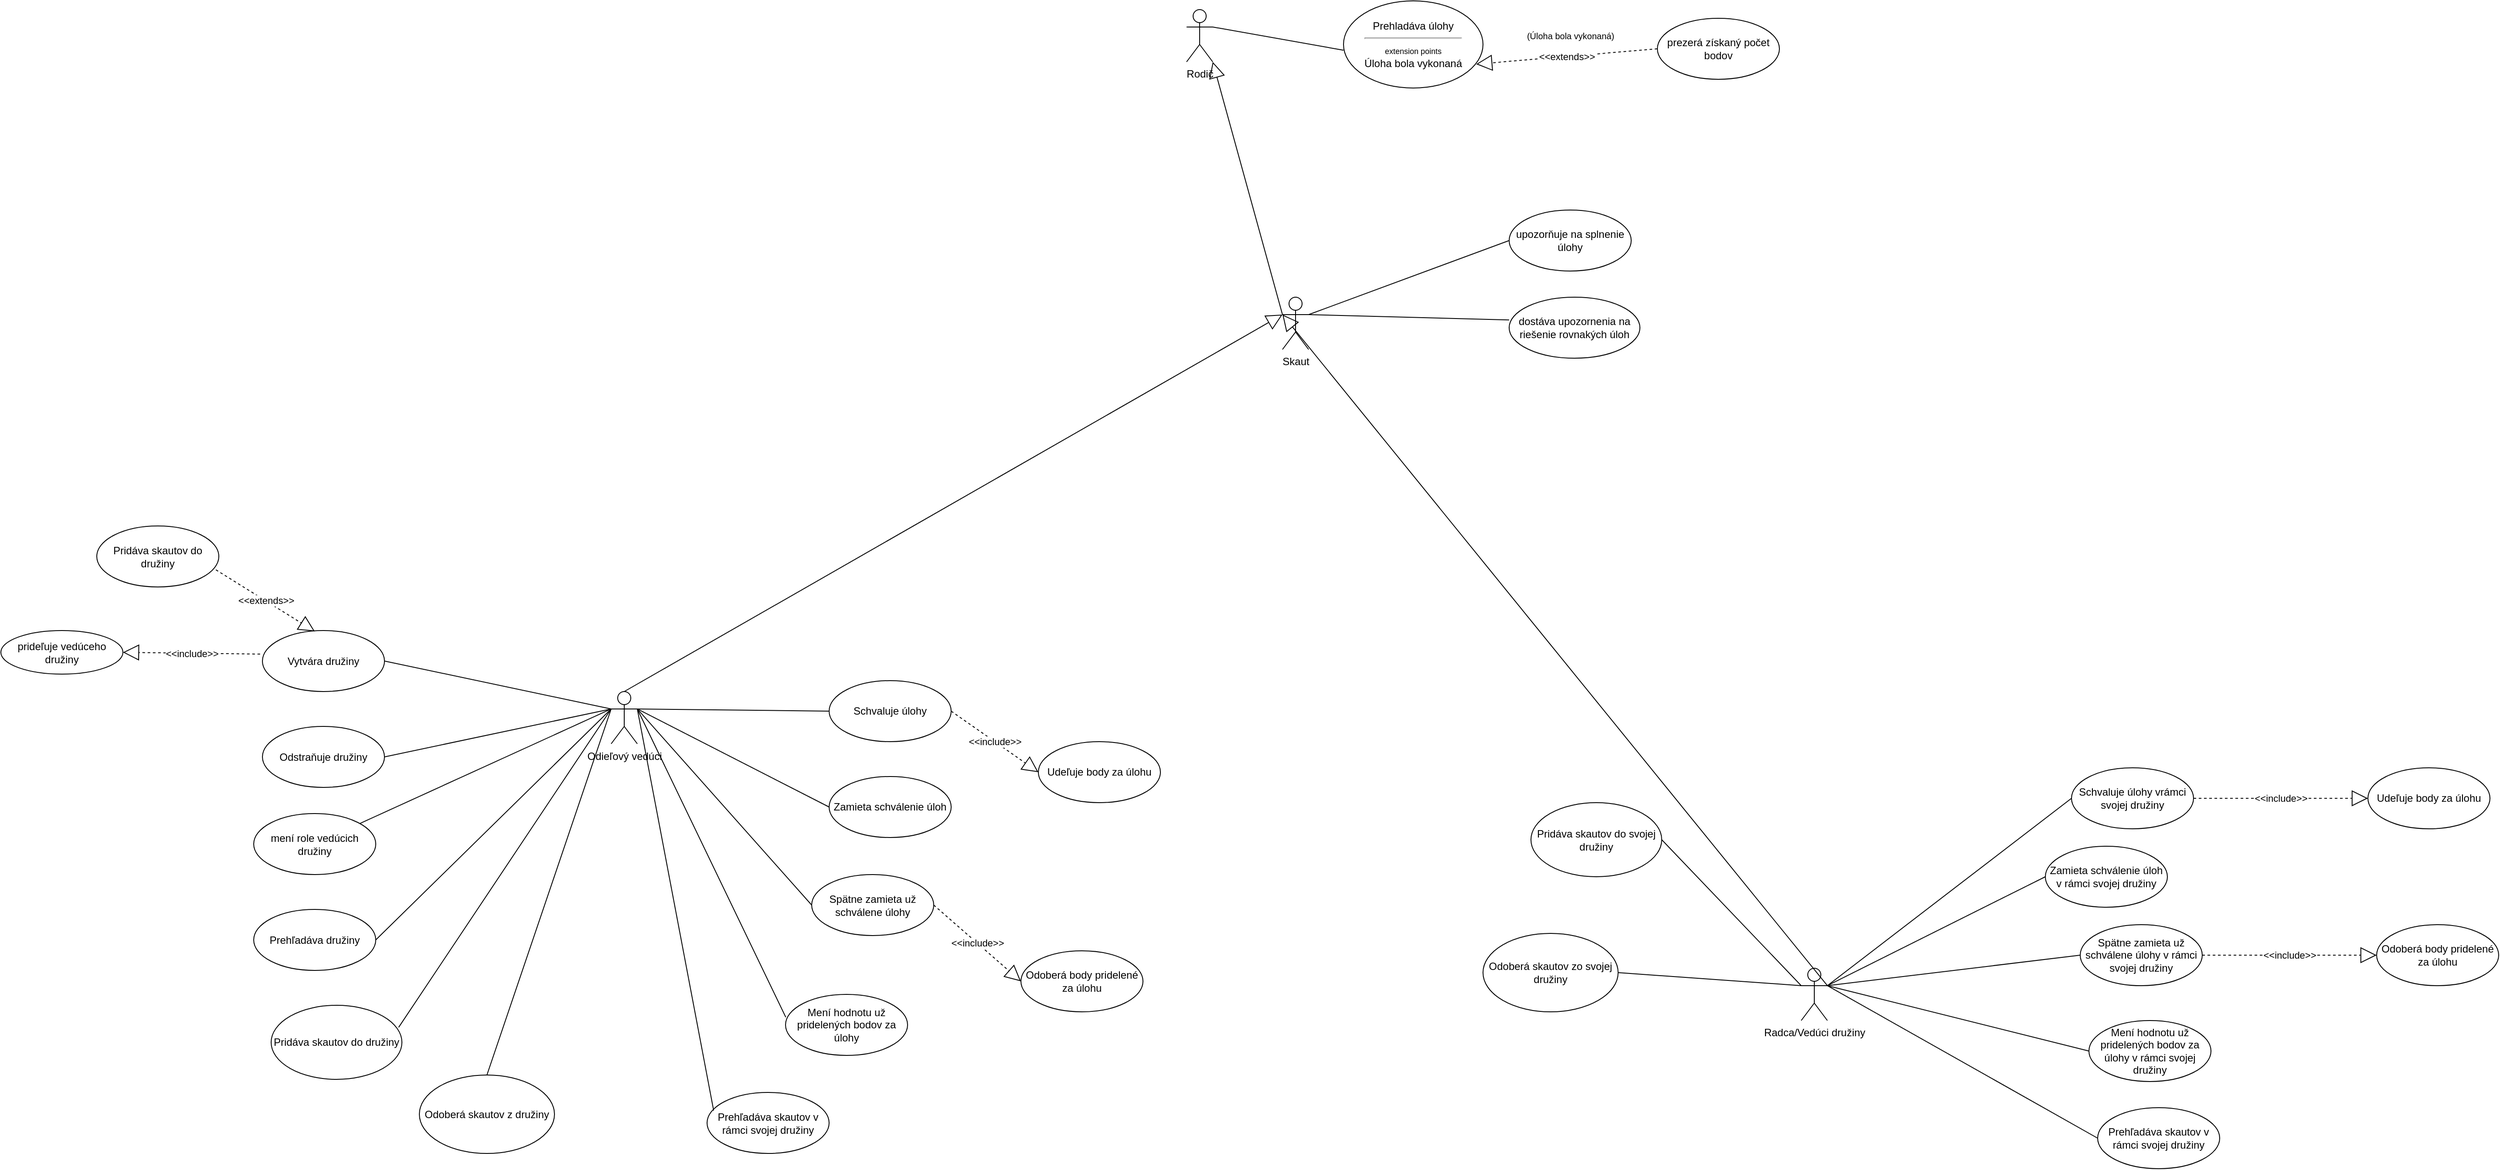<mxfile version="25.0.3">
  <diagram name="Page-1" id="aq7xh1WQkkNb2bTwiHex">
    <mxGraphModel dx="3289" dy="1436" grid="1" gridSize="10" guides="1" tooltips="1" connect="1" arrows="1" fold="1" page="1" pageScale="1" pageWidth="1169" pageHeight="1654" math="0" shadow="0">
      <root>
        <mxCell id="0" />
        <mxCell id="1" parent="0" />
        <mxCell id="Eu6DFmh3svqsplU7HH5--1" value="Skaut" style="shape=umlActor;verticalLabelPosition=bottom;verticalAlign=top;html=1;outlineConnect=0;" vertex="1" parent="1">
          <mxGeometry x="870" y="410" width="30" height="60" as="geometry" />
        </mxCell>
        <mxCell id="Eu6DFmh3svqsplU7HH5--2" value="Radca/Vedúci družiny" style="shape=umlActor;verticalLabelPosition=bottom;verticalAlign=top;html=1;outlineConnect=0;" vertex="1" parent="1">
          <mxGeometry x="1465" y="1180" width="30" height="60" as="geometry" />
        </mxCell>
        <mxCell id="Eu6DFmh3svqsplU7HH5--4" value="Rodič" style="shape=umlActor;verticalLabelPosition=bottom;verticalAlign=top;html=1;outlineConnect=0;" vertex="1" parent="1">
          <mxGeometry x="760" y="80" width="30" height="60" as="geometry" />
        </mxCell>
        <mxCell id="Eu6DFmh3svqsplU7HH5--9" value="Odieľový vedúci" style="shape=umlActor;verticalLabelPosition=bottom;verticalAlign=top;html=1;outlineConnect=0;" vertex="1" parent="1">
          <mxGeometry x="100" y="862.5" width="30" height="60" as="geometry" />
        </mxCell>
        <mxCell id="Eu6DFmh3svqsplU7HH5--14" value="Prehladáva úlohy&lt;hr&gt;&lt;font style=&quot;font-size: 9px;&quot;&gt;extension points&lt;/font&gt;&lt;br&gt;&lt;div&gt;Úloha bola vykonaná&lt;/div&gt;" style="ellipse;whiteSpace=wrap;html=1;" vertex="1" parent="1">
          <mxGeometry x="940" y="70" width="160" height="100" as="geometry" />
        </mxCell>
        <mxCell id="Eu6DFmh3svqsplU7HH5--18" value="prezerá získaný počet bodov" style="ellipse;whiteSpace=wrap;html=1;" vertex="1" parent="1">
          <mxGeometry x="1300" y="90" width="140" height="70" as="geometry" />
        </mxCell>
        <mxCell id="Eu6DFmh3svqsplU7HH5--19" value="&amp;lt;&amp;lt;extends&amp;gt;&amp;gt;" style="endArrow=block;endSize=16;endFill=0;html=1;rounded=0;entryX=0.951;entryY=0.726;entryDx=0;entryDy=0;entryPerimeter=0;exitX=0;exitY=0.5;exitDx=0;exitDy=0;dashed=1;" edge="1" parent="1" source="Eu6DFmh3svqsplU7HH5--18" target="Eu6DFmh3svqsplU7HH5--14">
          <mxGeometry x="0.003" width="160" relative="1" as="geometry">
            <mxPoint x="850" y="350" as="sourcePoint" />
            <mxPoint x="1010" y="350" as="targetPoint" />
            <mxPoint as="offset" />
          </mxGeometry>
        </mxCell>
        <mxCell id="Eu6DFmh3svqsplU7HH5--22" value="&lt;font style=&quot;font-size: 10px;&quot;&gt;(Úloha bola vykonaná)&lt;/font&gt;" style="text;html=1;align=center;verticalAlign=middle;resizable=0;points=[];autosize=1;strokeColor=none;fillColor=none;" vertex="1" parent="1">
          <mxGeometry x="1140" y="95" width="120" height="30" as="geometry" />
        </mxCell>
        <mxCell id="Eu6DFmh3svqsplU7HH5--26" value="" style="endArrow=none;html=1;rounded=0;entryX=0;entryY=0.566;entryDx=0;entryDy=0;entryPerimeter=0;exitX=1;exitY=0.333;exitDx=0;exitDy=0;exitPerimeter=0;" edge="1" parent="1" source="Eu6DFmh3svqsplU7HH5--4" target="Eu6DFmh3svqsplU7HH5--14">
          <mxGeometry width="50" height="50" relative="1" as="geometry">
            <mxPoint x="710" y="260" as="sourcePoint" />
            <mxPoint x="790" y="310" as="targetPoint" />
          </mxGeometry>
        </mxCell>
        <mxCell id="Eu6DFmh3svqsplU7HH5--28" value="upozorňuje na splnenie úlohy" style="ellipse;whiteSpace=wrap;html=1;" vertex="1" parent="1">
          <mxGeometry x="1130" y="310" width="140" height="70" as="geometry" />
        </mxCell>
        <mxCell id="Eu6DFmh3svqsplU7HH5--29" value="dostáva upozornenia na riešenie rovnakých úloh" style="ellipse;whiteSpace=wrap;html=1;" vertex="1" parent="1">
          <mxGeometry x="1130" y="410" width="150" height="70" as="geometry" />
        </mxCell>
        <mxCell id="Eu6DFmh3svqsplU7HH5--31" value="" style="endArrow=none;html=1;rounded=0;entryX=0;entryY=0.374;entryDx=0;entryDy=0;entryPerimeter=0;exitX=1;exitY=0.333;exitDx=0;exitDy=0;exitPerimeter=0;" edge="1" parent="1" source="Eu6DFmh3svqsplU7HH5--1" target="Eu6DFmh3svqsplU7HH5--29">
          <mxGeometry width="50" height="50" relative="1" as="geometry">
            <mxPoint x="920" y="480" as="sourcePoint" />
            <mxPoint x="920" y="520" as="targetPoint" />
          </mxGeometry>
        </mxCell>
        <mxCell id="Eu6DFmh3svqsplU7HH5--32" value="" style="endArrow=none;html=1;rounded=0;entryX=0;entryY=0.5;entryDx=0;entryDy=0;exitX=1;exitY=0.333;exitDx=0;exitDy=0;exitPerimeter=0;" edge="1" parent="1" source="Eu6DFmh3svqsplU7HH5--1" target="Eu6DFmh3svqsplU7HH5--28">
          <mxGeometry width="50" height="50" relative="1" as="geometry">
            <mxPoint x="870" y="570" as="sourcePoint" />
            <mxPoint x="920" y="520" as="targetPoint" />
          </mxGeometry>
        </mxCell>
        <mxCell id="Eu6DFmh3svqsplU7HH5--33" value="" style="endArrow=block;html=1;rounded=0;entryX=1;entryY=1;entryDx=0;entryDy=0;entryPerimeter=0;exitX=0;exitY=0.333;exitDx=0;exitDy=0;exitPerimeter=0;startArrow=none;startFill=0;endFill=0;endSize=16;" edge="1" parent="1" source="Eu6DFmh3svqsplU7HH5--1" target="Eu6DFmh3svqsplU7HH5--4">
          <mxGeometry width="50" height="50" relative="1" as="geometry">
            <mxPoint x="870" y="460" as="sourcePoint" />
            <mxPoint x="920" y="410" as="targetPoint" />
          </mxGeometry>
        </mxCell>
        <mxCell id="Eu6DFmh3svqsplU7HH5--34" value="" style="endArrow=block;html=1;rounded=0;exitX=1;exitY=0.333;exitDx=0;exitDy=0;exitPerimeter=0;entryX=0;entryY=0.333;entryDx=0;entryDy=0;entryPerimeter=0;endFill=0;endSize=16;" edge="1" parent="1" source="Eu6DFmh3svqsplU7HH5--2" target="Eu6DFmh3svqsplU7HH5--1">
          <mxGeometry width="50" height="50" relative="1" as="geometry">
            <mxPoint x="880" y="580" as="sourcePoint" />
            <mxPoint x="890" y="470" as="targetPoint" />
          </mxGeometry>
        </mxCell>
        <mxCell id="Eu6DFmh3svqsplU7HH5--36" value="Schvaluje úlohy vrámci svojej družiny" style="ellipse;whiteSpace=wrap;html=1;" vertex="1" parent="1">
          <mxGeometry x="1775" y="950" width="140" height="70" as="geometry" />
        </mxCell>
        <mxCell id="Eu6DFmh3svqsplU7HH5--38" value="Udeľuje body za úlohu" style="ellipse;whiteSpace=wrap;html=1;" vertex="1" parent="1">
          <mxGeometry x="2115" y="950" width="140" height="70" as="geometry" />
        </mxCell>
        <mxCell id="Eu6DFmh3svqsplU7HH5--39" value="&amp;lt;&amp;lt;include&amp;gt;&amp;gt;" style="endArrow=block;endSize=16;endFill=0;html=1;rounded=0;exitX=1;exitY=0.5;exitDx=0;exitDy=0;entryX=0;entryY=0.5;entryDx=0;entryDy=0;dashed=1;" edge="1" parent="1" source="Eu6DFmh3svqsplU7HH5--36" target="Eu6DFmh3svqsplU7HH5--38">
          <mxGeometry width="160" relative="1" as="geometry">
            <mxPoint x="1715" y="1160" as="sourcePoint" />
            <mxPoint x="1875" y="1160" as="targetPoint" />
          </mxGeometry>
        </mxCell>
        <mxCell id="Eu6DFmh3svqsplU7HH5--40" value="" style="endArrow=none;html=1;rounded=0;entryX=0;entryY=0.5;entryDx=0;entryDy=0;exitX=1;exitY=0.333;exitDx=0;exitDy=0;exitPerimeter=0;" edge="1" parent="1" source="Eu6DFmh3svqsplU7HH5--2" target="Eu6DFmh3svqsplU7HH5--36">
          <mxGeometry width="50" height="50" relative="1" as="geometry">
            <mxPoint x="1505" y="1060" as="sourcePoint" />
            <mxPoint x="1795" y="1120" as="targetPoint" />
          </mxGeometry>
        </mxCell>
        <mxCell id="Eu6DFmh3svqsplU7HH5--41" value="Prehľadáva skautov v rámci svojej družiny" style="ellipse;whiteSpace=wrap;html=1;" vertex="1" parent="1">
          <mxGeometry x="1805" y="1340" width="140" height="70" as="geometry" />
        </mxCell>
        <mxCell id="Eu6DFmh3svqsplU7HH5--42" value="" style="endArrow=none;html=1;rounded=0;entryX=0;entryY=0.5;entryDx=0;entryDy=0;exitX=1;exitY=0.333;exitDx=0;exitDy=0;exitPerimeter=0;" edge="1" parent="1" source="Eu6DFmh3svqsplU7HH5--2" target="Eu6DFmh3svqsplU7HH5--41">
          <mxGeometry width="50" height="50" relative="1" as="geometry">
            <mxPoint x="1535" y="1070" as="sourcePoint" />
            <mxPoint x="1775" y="1040" as="targetPoint" />
          </mxGeometry>
        </mxCell>
        <mxCell id="Eu6DFmh3svqsplU7HH5--44" value="Prehľadáva družiny" style="ellipse;whiteSpace=wrap;html=1;" vertex="1" parent="1">
          <mxGeometry x="-310" y="1112.5" width="140" height="70" as="geometry" />
        </mxCell>
        <mxCell id="Eu6DFmh3svqsplU7HH5--45" value="" style="endArrow=none;html=1;rounded=0;exitX=0;exitY=0.333;exitDx=0;exitDy=0;exitPerimeter=0;entryX=1;entryY=0.5;entryDx=0;entryDy=0;" edge="1" parent="1" source="Eu6DFmh3svqsplU7HH5--9" target="Eu6DFmh3svqsplU7HH5--44">
          <mxGeometry width="50" height="50" relative="1" as="geometry">
            <mxPoint x="240" y="222.5" as="sourcePoint" />
            <mxPoint x="290" y="172.5" as="targetPoint" />
          </mxGeometry>
        </mxCell>
        <mxCell id="Eu6DFmh3svqsplU7HH5--46" value="Zamieta schválenie úloh v rámci svojej družiny" style="ellipse;whiteSpace=wrap;html=1;" vertex="1" parent="1">
          <mxGeometry x="1745" y="1040" width="140" height="70" as="geometry" />
        </mxCell>
        <mxCell id="Eu6DFmh3svqsplU7HH5--47" value="" style="endArrow=none;html=1;rounded=0;exitX=1;exitY=0.333;exitDx=0;exitDy=0;exitPerimeter=0;entryX=0;entryY=0.5;entryDx=0;entryDy=0;" edge="1" parent="1" source="Eu6DFmh3svqsplU7HH5--2" target="Eu6DFmh3svqsplU7HH5--46">
          <mxGeometry width="50" height="50" relative="1" as="geometry">
            <mxPoint x="1775" y="1100" as="sourcePoint" />
            <mxPoint x="1825" y="1050" as="targetPoint" />
          </mxGeometry>
        </mxCell>
        <mxCell id="Eu6DFmh3svqsplU7HH5--48" value="Spätne zamieta už schválene úlohy v rámci svojej družiny" style="ellipse;whiteSpace=wrap;html=1;" vertex="1" parent="1">
          <mxGeometry x="1785" y="1130" width="140" height="70" as="geometry" />
        </mxCell>
        <mxCell id="Eu6DFmh3svqsplU7HH5--49" value="Odoberá body pridelené za úlohu" style="ellipse;whiteSpace=wrap;html=1;" vertex="1" parent="1">
          <mxGeometry x="2125" y="1130" width="140" height="70" as="geometry" />
        </mxCell>
        <mxCell id="Eu6DFmh3svqsplU7HH5--50" value="" style="endArrow=none;html=1;rounded=0;exitX=1;exitY=0.333;exitDx=0;exitDy=0;exitPerimeter=0;entryX=0;entryY=0.5;entryDx=0;entryDy=0;" edge="1" parent="1" source="Eu6DFmh3svqsplU7HH5--2" target="Eu6DFmh3svqsplU7HH5--48">
          <mxGeometry width="50" height="50" relative="1" as="geometry">
            <mxPoint x="1895" y="1170" as="sourcePoint" />
            <mxPoint x="1945" y="1120" as="targetPoint" />
          </mxGeometry>
        </mxCell>
        <mxCell id="Eu6DFmh3svqsplU7HH5--51" value="&amp;lt;&amp;lt;include&amp;gt;&amp;gt;" style="endArrow=block;endSize=16;endFill=0;html=1;rounded=0;exitX=1;exitY=0.5;exitDx=0;exitDy=0;entryX=0;entryY=0.5;entryDx=0;entryDy=0;dashed=1;" edge="1" parent="1" source="Eu6DFmh3svqsplU7HH5--48" target="Eu6DFmh3svqsplU7HH5--49">
          <mxGeometry width="160" relative="1" as="geometry">
            <mxPoint x="1855" y="1020" as="sourcePoint" />
            <mxPoint x="2005" y="1070" as="targetPoint" />
          </mxGeometry>
        </mxCell>
        <mxCell id="Eu6DFmh3svqsplU7HH5--52" value="Vytvára družiny" style="ellipse;whiteSpace=wrap;html=1;" vertex="1" parent="1">
          <mxGeometry x="-300" y="792.5" width="140" height="70" as="geometry" />
        </mxCell>
        <mxCell id="Eu6DFmh3svqsplU7HH5--53" value="prideľuje vedúceho družiny" style="ellipse;whiteSpace=wrap;html=1;" vertex="1" parent="1">
          <mxGeometry x="-600" y="792.5" width="140" height="50" as="geometry" />
        </mxCell>
        <mxCell id="Eu6DFmh3svqsplU7HH5--54" value="mení role vedúcich družiny" style="ellipse;whiteSpace=wrap;html=1;" vertex="1" parent="1">
          <mxGeometry x="-310" y="1002.5" width="140" height="70" as="geometry" />
        </mxCell>
        <mxCell id="Eu6DFmh3svqsplU7HH5--55" value="" style="endArrow=none;html=1;rounded=0;exitX=0;exitY=0.333;exitDx=0;exitDy=0;exitPerimeter=0;" edge="1" parent="1" source="Eu6DFmh3svqsplU7HH5--9" target="Eu6DFmh3svqsplU7HH5--54">
          <mxGeometry width="50" height="50" relative="1" as="geometry">
            <mxPoint x="310" y="362.5" as="sourcePoint" />
            <mxPoint x="360" y="312.5" as="targetPoint" />
          </mxGeometry>
        </mxCell>
        <mxCell id="Eu6DFmh3svqsplU7HH5--56" value="" style="endArrow=none;html=1;rounded=0;exitX=1;exitY=0.5;exitDx=0;exitDy=0;entryX=0;entryY=0.333;entryDx=0;entryDy=0;entryPerimeter=0;" edge="1" parent="1" source="Eu6DFmh3svqsplU7HH5--57" target="Eu6DFmh3svqsplU7HH5--2">
          <mxGeometry width="50" height="50" relative="1" as="geometry">
            <mxPoint x="1345" y="1060" as="sourcePoint" />
            <mxPoint x="1395" y="1010" as="targetPoint" />
          </mxGeometry>
        </mxCell>
        <mxCell id="Eu6DFmh3svqsplU7HH5--57" value="Pridáva skautov do svojej družiny" style="ellipse;whiteSpace=wrap;html=1;" vertex="1" parent="1">
          <mxGeometry x="1155" y="990" width="150" height="85" as="geometry" />
        </mxCell>
        <mxCell id="Eu6DFmh3svqsplU7HH5--58" value="Odoberá skautov zo svojej družiny" style="ellipse;whiteSpace=wrap;html=1;" vertex="1" parent="1">
          <mxGeometry x="1100" y="1140" width="155" height="90" as="geometry" />
        </mxCell>
        <mxCell id="Eu6DFmh3svqsplU7HH5--59" value="" style="endArrow=none;html=1;rounded=0;exitX=1;exitY=0.5;exitDx=0;exitDy=0;entryX=0;entryY=0.333;entryDx=0;entryDy=0;entryPerimeter=0;" edge="1" parent="1" source="Eu6DFmh3svqsplU7HH5--58" target="Eu6DFmh3svqsplU7HH5--2">
          <mxGeometry width="50" height="50" relative="1" as="geometry">
            <mxPoint x="1345" y="1060" as="sourcePoint" />
            <mxPoint x="1395" y="1010" as="targetPoint" />
          </mxGeometry>
        </mxCell>
        <mxCell id="Eu6DFmh3svqsplU7HH5--63" value="Mení hodnotu už pridelených bodov za úlohy v rámci svojej družiny" style="ellipse;whiteSpace=wrap;html=1;" vertex="1" parent="1">
          <mxGeometry x="1795" y="1240" width="140" height="70" as="geometry" />
        </mxCell>
        <mxCell id="Eu6DFmh3svqsplU7HH5--65" value="" style="endArrow=none;html=1;rounded=0;exitX=1;exitY=0.333;exitDx=0;exitDy=0;exitPerimeter=0;entryX=0;entryY=0.5;entryDx=0;entryDy=0;" edge="1" parent="1" source="Eu6DFmh3svqsplU7HH5--2" target="Eu6DFmh3svqsplU7HH5--63">
          <mxGeometry width="50" height="50" relative="1" as="geometry">
            <mxPoint x="1775" y="1290" as="sourcePoint" />
            <mxPoint x="1825" y="1240" as="targetPoint" />
          </mxGeometry>
        </mxCell>
        <mxCell id="Eu6DFmh3svqsplU7HH5--68" value="" style="endArrow=none;html=1;rounded=0;exitX=1;exitY=0.5;exitDx=0;exitDy=0;entryX=0;entryY=0.333;entryDx=0;entryDy=0;entryPerimeter=0;" edge="1" parent="1" source="Eu6DFmh3svqsplU7HH5--52" target="Eu6DFmh3svqsplU7HH5--9">
          <mxGeometry width="50" height="50" relative="1" as="geometry">
            <mxPoint y="882.5" as="sourcePoint" />
            <mxPoint x="50" y="832.5" as="targetPoint" />
          </mxGeometry>
        </mxCell>
        <mxCell id="Eu6DFmh3svqsplU7HH5--70" value="&amp;lt;&amp;lt;include&amp;gt;&amp;gt;" style="endArrow=block;endSize=16;endFill=0;html=1;rounded=0;exitX=-0.019;exitY=0.386;exitDx=0;exitDy=0;entryX=1;entryY=0.5;entryDx=0;entryDy=0;dashed=1;exitPerimeter=0;" edge="1" parent="1" source="Eu6DFmh3svqsplU7HH5--52" target="Eu6DFmh3svqsplU7HH5--53">
          <mxGeometry width="160" relative="1" as="geometry">
            <mxPoint x="-415" y="652.5" as="sourcePoint" />
            <mxPoint x="-445" y="817.5" as="targetPoint" />
          </mxGeometry>
        </mxCell>
        <mxCell id="Eu6DFmh3svqsplU7HH5--71" value="Pridáva skautov do družiny" style="ellipse;whiteSpace=wrap;html=1;" vertex="1" parent="1">
          <mxGeometry x="-490" y="672.5" width="140" height="70" as="geometry" />
        </mxCell>
        <mxCell id="Eu6DFmh3svqsplU7HH5--72" value="&amp;lt;&amp;lt;extends&amp;gt;&amp;gt;" style="endArrow=block;endSize=16;endFill=0;html=1;rounded=0;entryX=0.429;entryY=0.014;entryDx=0;entryDy=0;entryPerimeter=0;exitX=0.976;exitY=0.719;exitDx=0;exitDy=0;dashed=1;exitPerimeter=0;" edge="1" parent="1" source="Eu6DFmh3svqsplU7HH5--71" target="Eu6DFmh3svqsplU7HH5--52">
          <mxGeometry x="0.003" width="160" relative="1" as="geometry">
            <mxPoint x="-112" y="698.5" as="sourcePoint" />
            <mxPoint x="-320" y="716.5" as="targetPoint" />
            <mxPoint as="offset" />
          </mxGeometry>
        </mxCell>
        <mxCell id="Eu6DFmh3svqsplU7HH5--73" value="Odstraňuje družiny" style="ellipse;whiteSpace=wrap;html=1;" vertex="1" parent="1">
          <mxGeometry x="-300" y="902.5" width="140" height="70" as="geometry" />
        </mxCell>
        <mxCell id="Eu6DFmh3svqsplU7HH5--75" value="Schvaluje úlohy" style="ellipse;whiteSpace=wrap;html=1;" vertex="1" parent="1">
          <mxGeometry x="350" y="850" width="140" height="70" as="geometry" />
        </mxCell>
        <mxCell id="Eu6DFmh3svqsplU7HH5--76" value="Udeľuje body za úlohu" style="ellipse;whiteSpace=wrap;html=1;" vertex="1" parent="1">
          <mxGeometry x="590" y="920" width="140" height="70" as="geometry" />
        </mxCell>
        <mxCell id="Eu6DFmh3svqsplU7HH5--77" value="&amp;lt;&amp;lt;include&amp;gt;&amp;gt;" style="endArrow=block;endSize=16;endFill=0;html=1;rounded=0;exitX=1;exitY=0.5;exitDx=0;exitDy=0;entryX=0;entryY=0.5;entryDx=0;entryDy=0;dashed=1;" edge="1" parent="1" source="Eu6DFmh3svqsplU7HH5--75" target="Eu6DFmh3svqsplU7HH5--76">
          <mxGeometry width="160" relative="1" as="geometry">
            <mxPoint x="60" y="832.5" as="sourcePoint" />
            <mxPoint x="220" y="832.5" as="targetPoint" />
          </mxGeometry>
        </mxCell>
        <mxCell id="Eu6DFmh3svqsplU7HH5--78" value="" style="endArrow=none;html=1;rounded=0;exitX=1;exitY=0.5;exitDx=0;exitDy=0;entryX=0;entryY=0.333;entryDx=0;entryDy=0;entryPerimeter=0;" edge="1" parent="1" source="Eu6DFmh3svqsplU7HH5--73" target="Eu6DFmh3svqsplU7HH5--9">
          <mxGeometry width="50" height="50" relative="1" as="geometry">
            <mxPoint x="120" y="912.5" as="sourcePoint" />
            <mxPoint x="170" y="862.5" as="targetPoint" />
          </mxGeometry>
        </mxCell>
        <mxCell id="Eu6DFmh3svqsplU7HH5--79" value="" style="endArrow=none;html=1;rounded=0;exitX=1;exitY=0.333;exitDx=0;exitDy=0;exitPerimeter=0;entryX=0;entryY=0.5;entryDx=0;entryDy=0;" edge="1" parent="1" source="Eu6DFmh3svqsplU7HH5--9" target="Eu6DFmh3svqsplU7HH5--75">
          <mxGeometry width="50" height="50" relative="1" as="geometry">
            <mxPoint x="280" y="892.5" as="sourcePoint" />
            <mxPoint x="330" y="842.5" as="targetPoint" />
          </mxGeometry>
        </mxCell>
        <mxCell id="Eu6DFmh3svqsplU7HH5--80" value="Zamieta schválenie úloh" style="ellipse;whiteSpace=wrap;html=1;" vertex="1" parent="1">
          <mxGeometry x="350" y="960" width="140" height="70" as="geometry" />
        </mxCell>
        <mxCell id="Eu6DFmh3svqsplU7HH5--81" value="" style="endArrow=none;html=1;rounded=0;exitX=1;exitY=0.333;exitDx=0;exitDy=0;exitPerimeter=0;entryX=0;entryY=0.5;entryDx=0;entryDy=0;" edge="1" parent="1" source="Eu6DFmh3svqsplU7HH5--9" target="Eu6DFmh3svqsplU7HH5--80">
          <mxGeometry width="50" height="50" relative="1" as="geometry">
            <mxPoint x="340" y="802.5" as="sourcePoint" />
            <mxPoint x="390" y="752.5" as="targetPoint" />
          </mxGeometry>
        </mxCell>
        <mxCell id="Eu6DFmh3svqsplU7HH5--82" value="Spätne zamieta už schválene úlohy" style="ellipse;whiteSpace=wrap;html=1;" vertex="1" parent="1">
          <mxGeometry x="330" y="1072.5" width="140" height="70" as="geometry" />
        </mxCell>
        <mxCell id="Eu6DFmh3svqsplU7HH5--83" value="Odoberá body pridelené za úlohu" style="ellipse;whiteSpace=wrap;html=1;" vertex="1" parent="1">
          <mxGeometry x="570" y="1160" width="140" height="70" as="geometry" />
        </mxCell>
        <mxCell id="Eu6DFmh3svqsplU7HH5--84" value="&amp;lt;&amp;lt;include&amp;gt;&amp;gt;" style="endArrow=block;endSize=16;endFill=0;html=1;rounded=0;exitX=1;exitY=0.5;exitDx=0;exitDy=0;entryX=0;entryY=0.5;entryDx=0;entryDy=0;dashed=1;" edge="1" parent="1" source="Eu6DFmh3svqsplU7HH5--82" target="Eu6DFmh3svqsplU7HH5--83">
          <mxGeometry width="160" relative="1" as="geometry">
            <mxPoint x="350" y="782.5" as="sourcePoint" />
            <mxPoint x="500" y="832.5" as="targetPoint" />
          </mxGeometry>
        </mxCell>
        <mxCell id="Eu6DFmh3svqsplU7HH5--85" value="" style="endArrow=none;html=1;rounded=0;exitX=1;exitY=0.333;exitDx=0;exitDy=0;exitPerimeter=0;entryX=0;entryY=0.5;entryDx=0;entryDy=0;" edge="1" parent="1" source="Eu6DFmh3svqsplU7HH5--9" target="Eu6DFmh3svqsplU7HH5--82">
          <mxGeometry width="50" height="50" relative="1" as="geometry">
            <mxPoint x="360" y="952.5" as="sourcePoint" />
            <mxPoint x="410" y="902.5" as="targetPoint" />
          </mxGeometry>
        </mxCell>
        <mxCell id="Eu6DFmh3svqsplU7HH5--86" value="Mení hodnotu už pridelených bodov za úlohy" style="ellipse;whiteSpace=wrap;html=1;" vertex="1" parent="1">
          <mxGeometry x="300" y="1210" width="140" height="70" as="geometry" />
        </mxCell>
        <mxCell id="Eu6DFmh3svqsplU7HH5--87" value="" style="endArrow=none;html=1;rounded=0;exitX=1;exitY=0.333;exitDx=0;exitDy=0;exitPerimeter=0;entryX=0.002;entryY=0.374;entryDx=0;entryDy=0;entryPerimeter=0;" edge="1" parent="1" source="Eu6DFmh3svqsplU7HH5--9" target="Eu6DFmh3svqsplU7HH5--86">
          <mxGeometry width="50" height="50" relative="1" as="geometry">
            <mxPoint x="310" y="982.5" as="sourcePoint" />
            <mxPoint x="360" y="932.5" as="targetPoint" />
          </mxGeometry>
        </mxCell>
        <mxCell id="Eu6DFmh3svqsplU7HH5--88" value="Prehľadáva skautov v rámci svojej družiny" style="ellipse;whiteSpace=wrap;html=1;" vertex="1" parent="1">
          <mxGeometry x="210" y="1322.5" width="140" height="70" as="geometry" />
        </mxCell>
        <mxCell id="Eu6DFmh3svqsplU7HH5--89" value="" style="endArrow=none;html=1;rounded=0;exitX=1;exitY=0.333;exitDx=0;exitDy=0;exitPerimeter=0;entryX=0.054;entryY=0.296;entryDx=0;entryDy=0;entryPerimeter=0;" edge="1" parent="1" source="Eu6DFmh3svqsplU7HH5--9" target="Eu6DFmh3svqsplU7HH5--88">
          <mxGeometry width="50" height="50" relative="1" as="geometry">
            <mxPoint x="320" y="1052.5" as="sourcePoint" />
            <mxPoint x="370" y="1002.5" as="targetPoint" />
          </mxGeometry>
        </mxCell>
        <mxCell id="Eu6DFmh3svqsplU7HH5--90" value="Pridáva skautov do družiny" style="ellipse;whiteSpace=wrap;html=1;" vertex="1" parent="1">
          <mxGeometry x="-290" y="1222.5" width="150" height="85" as="geometry" />
        </mxCell>
        <mxCell id="Eu6DFmh3svqsplU7HH5--91" value="" style="endArrow=none;html=1;rounded=0;exitX=0.975;exitY=0.298;exitDx=0;exitDy=0;exitPerimeter=0;entryX=0;entryY=0.333;entryDx=0;entryDy=0;entryPerimeter=0;" edge="1" parent="1" source="Eu6DFmh3svqsplU7HH5--90" target="Eu6DFmh3svqsplU7HH5--9">
          <mxGeometry width="50" height="50" relative="1" as="geometry">
            <mxPoint x="-80" y="1062.5" as="sourcePoint" />
            <mxPoint x="-30" y="1012.5" as="targetPoint" />
          </mxGeometry>
        </mxCell>
        <mxCell id="Eu6DFmh3svqsplU7HH5--92" value="Odoberá skautov z družiny" style="ellipse;whiteSpace=wrap;html=1;" vertex="1" parent="1">
          <mxGeometry x="-120" y="1302.5" width="155" height="90" as="geometry" />
        </mxCell>
        <mxCell id="Eu6DFmh3svqsplU7HH5--93" value="" style="endArrow=none;html=1;rounded=0;exitX=0.5;exitY=0;exitDx=0;exitDy=0;entryX=0;entryY=0.333;entryDx=0;entryDy=0;entryPerimeter=0;" edge="1" parent="1" source="Eu6DFmh3svqsplU7HH5--92" target="Eu6DFmh3svqsplU7HH5--9">
          <mxGeometry width="50" height="50" relative="1" as="geometry">
            <mxPoint x="-50" y="1182.5" as="sourcePoint" />
            <mxPoint y="1132.5" as="targetPoint" />
          </mxGeometry>
        </mxCell>
        <mxCell id="Eu6DFmh3svqsplU7HH5--94" value="" style="endArrow=block;html=1;rounded=0;entryX=0;entryY=0.333;entryDx=0;entryDy=0;entryPerimeter=0;exitX=0.5;exitY=0;exitDx=0;exitDy=0;exitPerimeter=0;startArrow=none;startFill=0;endFill=0;endSize=16;" edge="1" parent="1" source="Eu6DFmh3svqsplU7HH5--9" target="Eu6DFmh3svqsplU7HH5--1">
          <mxGeometry width="50" height="50" relative="1" as="geometry">
            <mxPoint x="115" y="842.5" as="sourcePoint" />
            <mxPoint x="35" y="552.5" as="targetPoint" />
          </mxGeometry>
        </mxCell>
      </root>
    </mxGraphModel>
  </diagram>
</mxfile>
